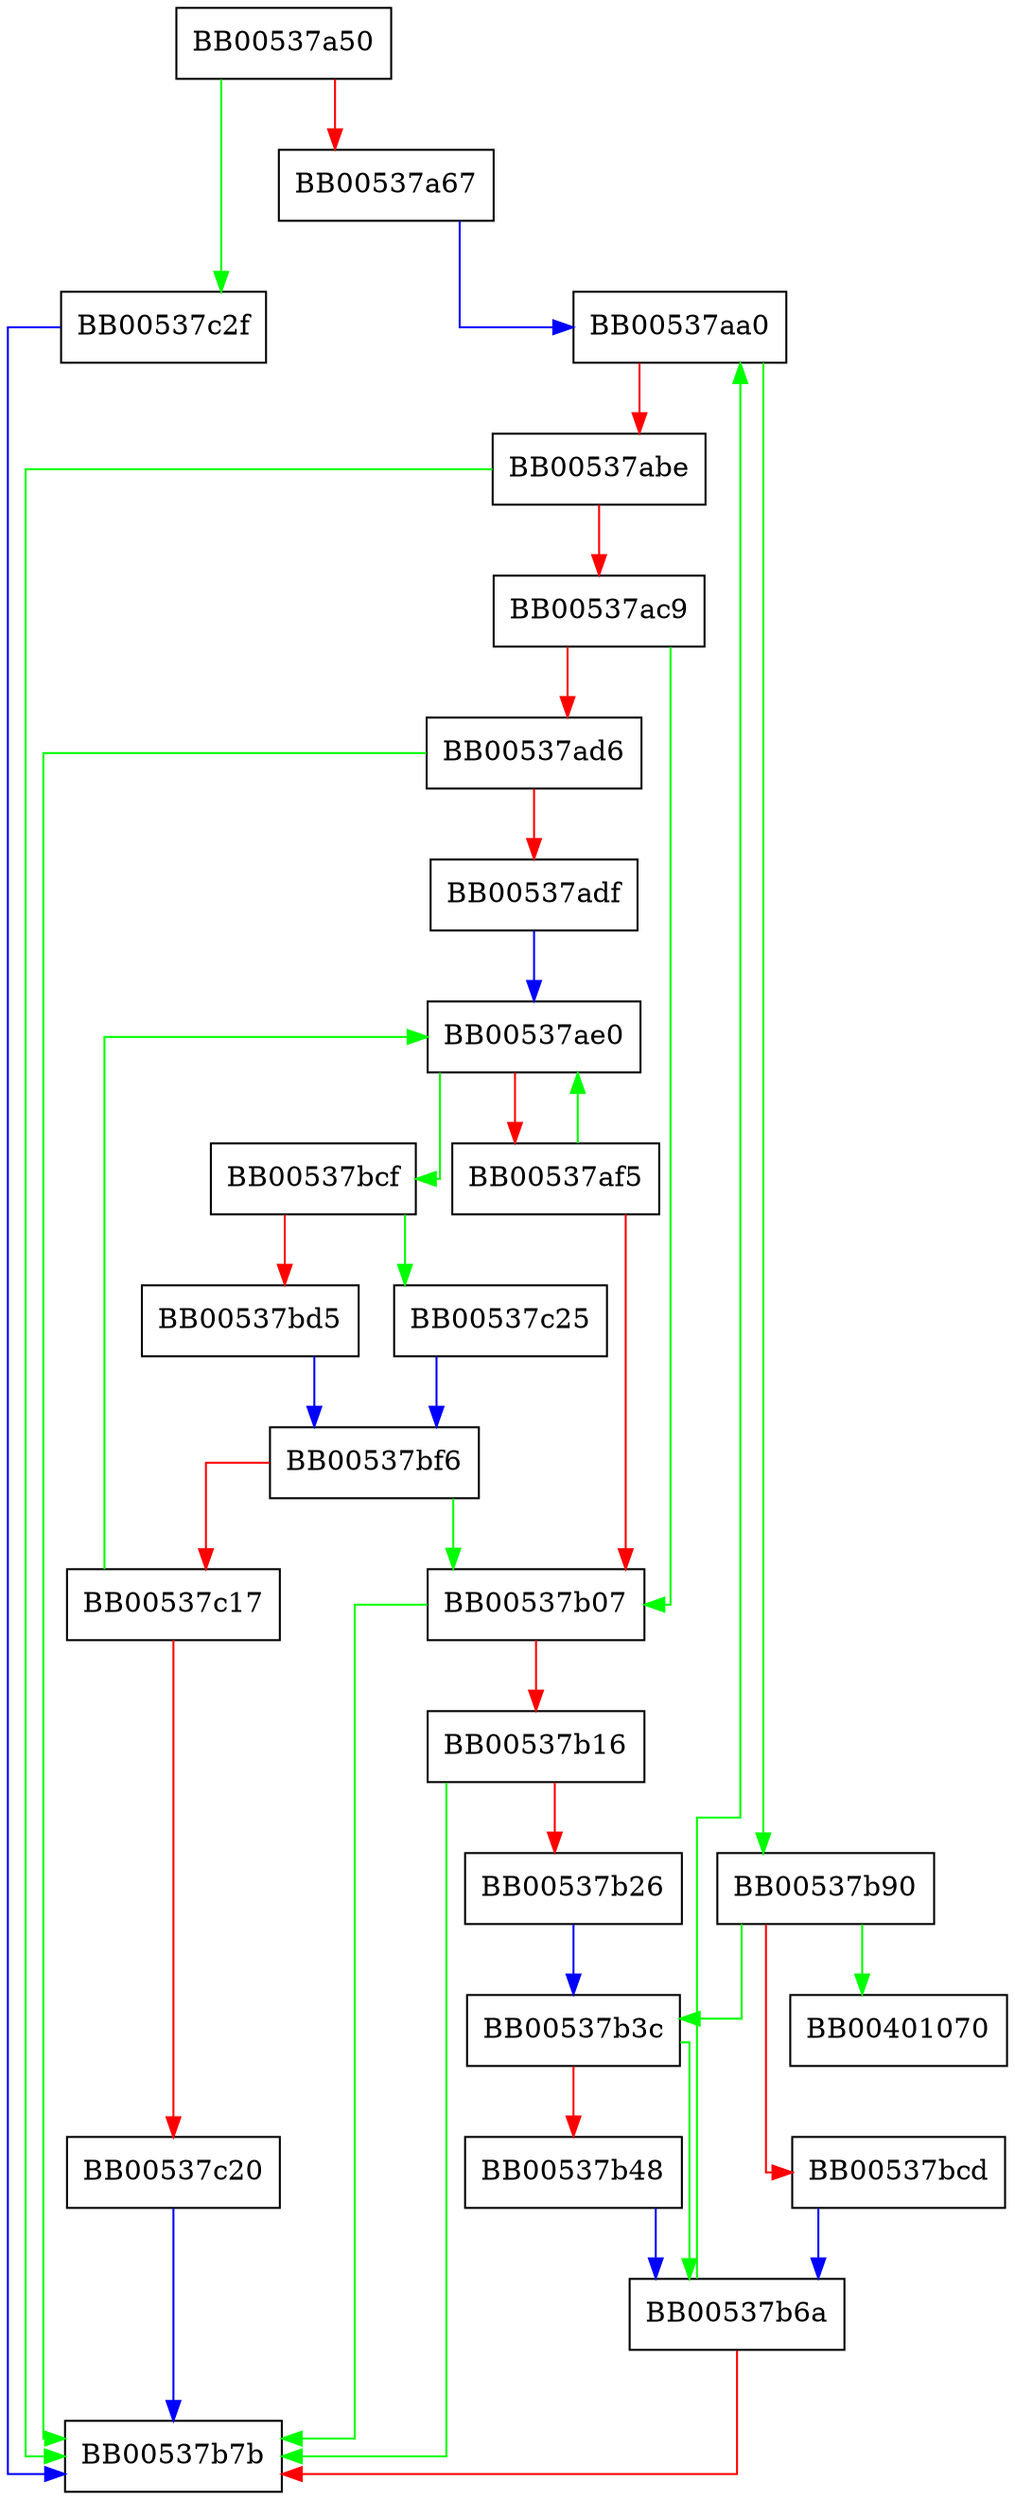 digraph dgram_pair_write_inner {
  node [shape="box"];
  graph [splines=ortho];
  BB00537a50 -> BB00537c2f [color="green"];
  BB00537a50 -> BB00537a67 [color="red"];
  BB00537a67 -> BB00537aa0 [color="blue"];
  BB00537aa0 -> BB00537b90 [color="green"];
  BB00537aa0 -> BB00537abe [color="red"];
  BB00537abe -> BB00537b7b [color="green"];
  BB00537abe -> BB00537ac9 [color="red"];
  BB00537ac9 -> BB00537b07 [color="green"];
  BB00537ac9 -> BB00537ad6 [color="red"];
  BB00537ad6 -> BB00537b7b [color="green"];
  BB00537ad6 -> BB00537adf [color="red"];
  BB00537adf -> BB00537ae0 [color="blue"];
  BB00537ae0 -> BB00537bcf [color="green"];
  BB00537ae0 -> BB00537af5 [color="red"];
  BB00537af5 -> BB00537ae0 [color="green"];
  BB00537af5 -> BB00537b07 [color="red"];
  BB00537b07 -> BB00537b7b [color="green"];
  BB00537b07 -> BB00537b16 [color="red"];
  BB00537b16 -> BB00537b7b [color="green"];
  BB00537b16 -> BB00537b26 [color="red"];
  BB00537b26 -> BB00537b3c [color="blue"];
  BB00537b3c -> BB00537b6a [color="green"];
  BB00537b3c -> BB00537b48 [color="red"];
  BB00537b48 -> BB00537b6a [color="blue"];
  BB00537b6a -> BB00537aa0 [color="green"];
  BB00537b6a -> BB00537b7b [color="red"];
  BB00537b90 -> BB00401070 [color="green"];
  BB00537b90 -> BB00537b3c [color="green"];
  BB00537b90 -> BB00537bcd [color="red"];
  BB00537bcd -> BB00537b6a [color="blue"];
  BB00537bcf -> BB00537c25 [color="green"];
  BB00537bcf -> BB00537bd5 [color="red"];
  BB00537bd5 -> BB00537bf6 [color="blue"];
  BB00537bf6 -> BB00537b07 [color="green"];
  BB00537bf6 -> BB00537c17 [color="red"];
  BB00537c17 -> BB00537ae0 [color="green"];
  BB00537c17 -> BB00537c20 [color="red"];
  BB00537c20 -> BB00537b7b [color="blue"];
  BB00537c25 -> BB00537bf6 [color="blue"];
  BB00537c2f -> BB00537b7b [color="blue"];
}